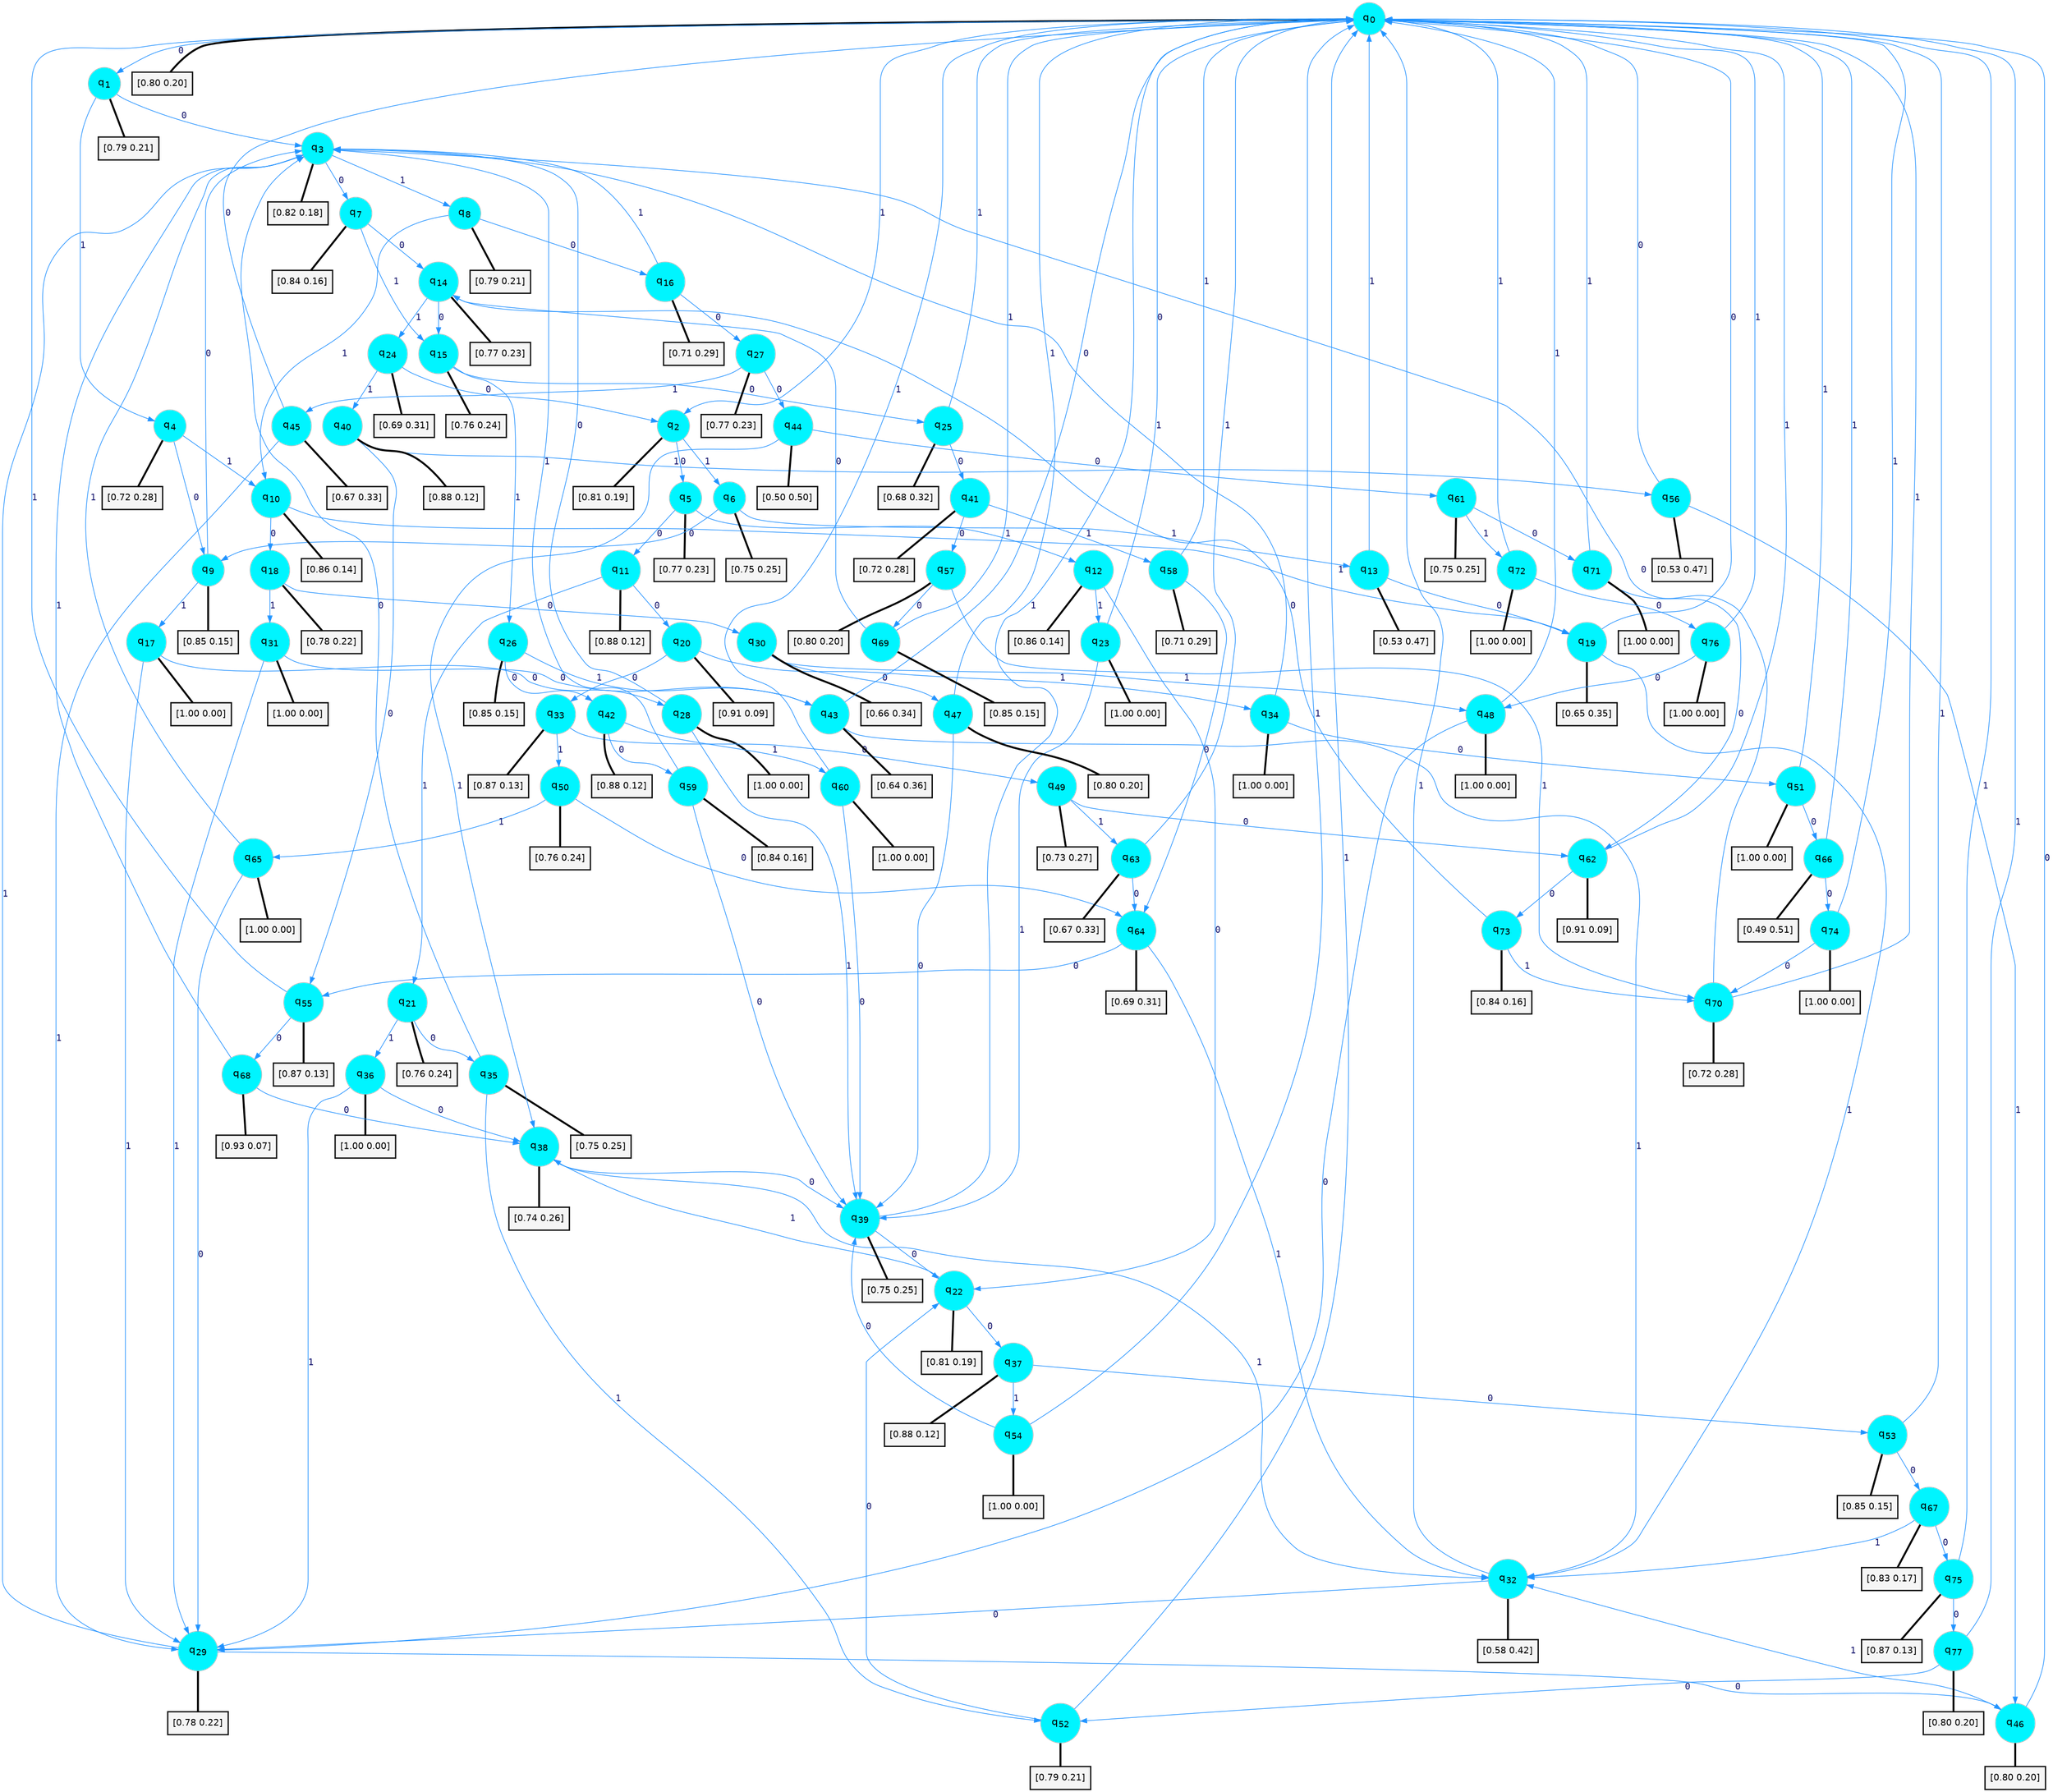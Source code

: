digraph G {
graph [
bgcolor=transparent, dpi=300, rankdir=TD, size="40,25"];
node [
color=gray, fillcolor=turquoise1, fontcolor=black, fontname=Helvetica, fontsize=16, fontweight=bold, shape=circle, style=filled];
edge [
arrowsize=1, color=dodgerblue1, fontcolor=midnightblue, fontname=courier, fontweight=bold, penwidth=1, style=solid, weight=20];
0[label=<q<SUB>0</SUB>>];
1[label=<q<SUB>1</SUB>>];
2[label=<q<SUB>2</SUB>>];
3[label=<q<SUB>3</SUB>>];
4[label=<q<SUB>4</SUB>>];
5[label=<q<SUB>5</SUB>>];
6[label=<q<SUB>6</SUB>>];
7[label=<q<SUB>7</SUB>>];
8[label=<q<SUB>8</SUB>>];
9[label=<q<SUB>9</SUB>>];
10[label=<q<SUB>10</SUB>>];
11[label=<q<SUB>11</SUB>>];
12[label=<q<SUB>12</SUB>>];
13[label=<q<SUB>13</SUB>>];
14[label=<q<SUB>14</SUB>>];
15[label=<q<SUB>15</SUB>>];
16[label=<q<SUB>16</SUB>>];
17[label=<q<SUB>17</SUB>>];
18[label=<q<SUB>18</SUB>>];
19[label=<q<SUB>19</SUB>>];
20[label=<q<SUB>20</SUB>>];
21[label=<q<SUB>21</SUB>>];
22[label=<q<SUB>22</SUB>>];
23[label=<q<SUB>23</SUB>>];
24[label=<q<SUB>24</SUB>>];
25[label=<q<SUB>25</SUB>>];
26[label=<q<SUB>26</SUB>>];
27[label=<q<SUB>27</SUB>>];
28[label=<q<SUB>28</SUB>>];
29[label=<q<SUB>29</SUB>>];
30[label=<q<SUB>30</SUB>>];
31[label=<q<SUB>31</SUB>>];
32[label=<q<SUB>32</SUB>>];
33[label=<q<SUB>33</SUB>>];
34[label=<q<SUB>34</SUB>>];
35[label=<q<SUB>35</SUB>>];
36[label=<q<SUB>36</SUB>>];
37[label=<q<SUB>37</SUB>>];
38[label=<q<SUB>38</SUB>>];
39[label=<q<SUB>39</SUB>>];
40[label=<q<SUB>40</SUB>>];
41[label=<q<SUB>41</SUB>>];
42[label=<q<SUB>42</SUB>>];
43[label=<q<SUB>43</SUB>>];
44[label=<q<SUB>44</SUB>>];
45[label=<q<SUB>45</SUB>>];
46[label=<q<SUB>46</SUB>>];
47[label=<q<SUB>47</SUB>>];
48[label=<q<SUB>48</SUB>>];
49[label=<q<SUB>49</SUB>>];
50[label=<q<SUB>50</SUB>>];
51[label=<q<SUB>51</SUB>>];
52[label=<q<SUB>52</SUB>>];
53[label=<q<SUB>53</SUB>>];
54[label=<q<SUB>54</SUB>>];
55[label=<q<SUB>55</SUB>>];
56[label=<q<SUB>56</SUB>>];
57[label=<q<SUB>57</SUB>>];
58[label=<q<SUB>58</SUB>>];
59[label=<q<SUB>59</SUB>>];
60[label=<q<SUB>60</SUB>>];
61[label=<q<SUB>61</SUB>>];
62[label=<q<SUB>62</SUB>>];
63[label=<q<SUB>63</SUB>>];
64[label=<q<SUB>64</SUB>>];
65[label=<q<SUB>65</SUB>>];
66[label=<q<SUB>66</SUB>>];
67[label=<q<SUB>67</SUB>>];
68[label=<q<SUB>68</SUB>>];
69[label=<q<SUB>69</SUB>>];
70[label=<q<SUB>70</SUB>>];
71[label=<q<SUB>71</SUB>>];
72[label=<q<SUB>72</SUB>>];
73[label=<q<SUB>73</SUB>>];
74[label=<q<SUB>74</SUB>>];
75[label=<q<SUB>75</SUB>>];
76[label=<q<SUB>76</SUB>>];
77[label=<q<SUB>77</SUB>>];
78[label="[0.80 0.20]", shape=box,fontcolor=black, fontname=Helvetica, fontsize=14, penwidth=2, fillcolor=whitesmoke,color=black];
79[label="[0.79 0.21]", shape=box,fontcolor=black, fontname=Helvetica, fontsize=14, penwidth=2, fillcolor=whitesmoke,color=black];
80[label="[0.81 0.19]", shape=box,fontcolor=black, fontname=Helvetica, fontsize=14, penwidth=2, fillcolor=whitesmoke,color=black];
81[label="[0.82 0.18]", shape=box,fontcolor=black, fontname=Helvetica, fontsize=14, penwidth=2, fillcolor=whitesmoke,color=black];
82[label="[0.72 0.28]", shape=box,fontcolor=black, fontname=Helvetica, fontsize=14, penwidth=2, fillcolor=whitesmoke,color=black];
83[label="[0.77 0.23]", shape=box,fontcolor=black, fontname=Helvetica, fontsize=14, penwidth=2, fillcolor=whitesmoke,color=black];
84[label="[0.75 0.25]", shape=box,fontcolor=black, fontname=Helvetica, fontsize=14, penwidth=2, fillcolor=whitesmoke,color=black];
85[label="[0.84 0.16]", shape=box,fontcolor=black, fontname=Helvetica, fontsize=14, penwidth=2, fillcolor=whitesmoke,color=black];
86[label="[0.79 0.21]", shape=box,fontcolor=black, fontname=Helvetica, fontsize=14, penwidth=2, fillcolor=whitesmoke,color=black];
87[label="[0.85 0.15]", shape=box,fontcolor=black, fontname=Helvetica, fontsize=14, penwidth=2, fillcolor=whitesmoke,color=black];
88[label="[0.86 0.14]", shape=box,fontcolor=black, fontname=Helvetica, fontsize=14, penwidth=2, fillcolor=whitesmoke,color=black];
89[label="[0.88 0.12]", shape=box,fontcolor=black, fontname=Helvetica, fontsize=14, penwidth=2, fillcolor=whitesmoke,color=black];
90[label="[0.86 0.14]", shape=box,fontcolor=black, fontname=Helvetica, fontsize=14, penwidth=2, fillcolor=whitesmoke,color=black];
91[label="[0.53 0.47]", shape=box,fontcolor=black, fontname=Helvetica, fontsize=14, penwidth=2, fillcolor=whitesmoke,color=black];
92[label="[0.77 0.23]", shape=box,fontcolor=black, fontname=Helvetica, fontsize=14, penwidth=2, fillcolor=whitesmoke,color=black];
93[label="[0.76 0.24]", shape=box,fontcolor=black, fontname=Helvetica, fontsize=14, penwidth=2, fillcolor=whitesmoke,color=black];
94[label="[0.71 0.29]", shape=box,fontcolor=black, fontname=Helvetica, fontsize=14, penwidth=2, fillcolor=whitesmoke,color=black];
95[label="[1.00 0.00]", shape=box,fontcolor=black, fontname=Helvetica, fontsize=14, penwidth=2, fillcolor=whitesmoke,color=black];
96[label="[0.78 0.22]", shape=box,fontcolor=black, fontname=Helvetica, fontsize=14, penwidth=2, fillcolor=whitesmoke,color=black];
97[label="[0.65 0.35]", shape=box,fontcolor=black, fontname=Helvetica, fontsize=14, penwidth=2, fillcolor=whitesmoke,color=black];
98[label="[0.91 0.09]", shape=box,fontcolor=black, fontname=Helvetica, fontsize=14, penwidth=2, fillcolor=whitesmoke,color=black];
99[label="[0.76 0.24]", shape=box,fontcolor=black, fontname=Helvetica, fontsize=14, penwidth=2, fillcolor=whitesmoke,color=black];
100[label="[0.81 0.19]", shape=box,fontcolor=black, fontname=Helvetica, fontsize=14, penwidth=2, fillcolor=whitesmoke,color=black];
101[label="[1.00 0.00]", shape=box,fontcolor=black, fontname=Helvetica, fontsize=14, penwidth=2, fillcolor=whitesmoke,color=black];
102[label="[0.69 0.31]", shape=box,fontcolor=black, fontname=Helvetica, fontsize=14, penwidth=2, fillcolor=whitesmoke,color=black];
103[label="[0.68 0.32]", shape=box,fontcolor=black, fontname=Helvetica, fontsize=14, penwidth=2, fillcolor=whitesmoke,color=black];
104[label="[0.85 0.15]", shape=box,fontcolor=black, fontname=Helvetica, fontsize=14, penwidth=2, fillcolor=whitesmoke,color=black];
105[label="[0.77 0.23]", shape=box,fontcolor=black, fontname=Helvetica, fontsize=14, penwidth=2, fillcolor=whitesmoke,color=black];
106[label="[1.00 0.00]", shape=box,fontcolor=black, fontname=Helvetica, fontsize=14, penwidth=2, fillcolor=whitesmoke,color=black];
107[label="[0.78 0.22]", shape=box,fontcolor=black, fontname=Helvetica, fontsize=14, penwidth=2, fillcolor=whitesmoke,color=black];
108[label="[0.66 0.34]", shape=box,fontcolor=black, fontname=Helvetica, fontsize=14, penwidth=2, fillcolor=whitesmoke,color=black];
109[label="[1.00 0.00]", shape=box,fontcolor=black, fontname=Helvetica, fontsize=14, penwidth=2, fillcolor=whitesmoke,color=black];
110[label="[0.58 0.42]", shape=box,fontcolor=black, fontname=Helvetica, fontsize=14, penwidth=2, fillcolor=whitesmoke,color=black];
111[label="[0.87 0.13]", shape=box,fontcolor=black, fontname=Helvetica, fontsize=14, penwidth=2, fillcolor=whitesmoke,color=black];
112[label="[1.00 0.00]", shape=box,fontcolor=black, fontname=Helvetica, fontsize=14, penwidth=2, fillcolor=whitesmoke,color=black];
113[label="[0.75 0.25]", shape=box,fontcolor=black, fontname=Helvetica, fontsize=14, penwidth=2, fillcolor=whitesmoke,color=black];
114[label="[1.00 0.00]", shape=box,fontcolor=black, fontname=Helvetica, fontsize=14, penwidth=2, fillcolor=whitesmoke,color=black];
115[label="[0.88 0.12]", shape=box,fontcolor=black, fontname=Helvetica, fontsize=14, penwidth=2, fillcolor=whitesmoke,color=black];
116[label="[0.74 0.26]", shape=box,fontcolor=black, fontname=Helvetica, fontsize=14, penwidth=2, fillcolor=whitesmoke,color=black];
117[label="[0.75 0.25]", shape=box,fontcolor=black, fontname=Helvetica, fontsize=14, penwidth=2, fillcolor=whitesmoke,color=black];
118[label="[0.88 0.12]", shape=box,fontcolor=black, fontname=Helvetica, fontsize=14, penwidth=2, fillcolor=whitesmoke,color=black];
119[label="[0.72 0.28]", shape=box,fontcolor=black, fontname=Helvetica, fontsize=14, penwidth=2, fillcolor=whitesmoke,color=black];
120[label="[0.88 0.12]", shape=box,fontcolor=black, fontname=Helvetica, fontsize=14, penwidth=2, fillcolor=whitesmoke,color=black];
121[label="[0.64 0.36]", shape=box,fontcolor=black, fontname=Helvetica, fontsize=14, penwidth=2, fillcolor=whitesmoke,color=black];
122[label="[0.50 0.50]", shape=box,fontcolor=black, fontname=Helvetica, fontsize=14, penwidth=2, fillcolor=whitesmoke,color=black];
123[label="[0.67 0.33]", shape=box,fontcolor=black, fontname=Helvetica, fontsize=14, penwidth=2, fillcolor=whitesmoke,color=black];
124[label="[0.80 0.20]", shape=box,fontcolor=black, fontname=Helvetica, fontsize=14, penwidth=2, fillcolor=whitesmoke,color=black];
125[label="[0.80 0.20]", shape=box,fontcolor=black, fontname=Helvetica, fontsize=14, penwidth=2, fillcolor=whitesmoke,color=black];
126[label="[1.00 0.00]", shape=box,fontcolor=black, fontname=Helvetica, fontsize=14, penwidth=2, fillcolor=whitesmoke,color=black];
127[label="[0.73 0.27]", shape=box,fontcolor=black, fontname=Helvetica, fontsize=14, penwidth=2, fillcolor=whitesmoke,color=black];
128[label="[0.76 0.24]", shape=box,fontcolor=black, fontname=Helvetica, fontsize=14, penwidth=2, fillcolor=whitesmoke,color=black];
129[label="[1.00 0.00]", shape=box,fontcolor=black, fontname=Helvetica, fontsize=14, penwidth=2, fillcolor=whitesmoke,color=black];
130[label="[0.79 0.21]", shape=box,fontcolor=black, fontname=Helvetica, fontsize=14, penwidth=2, fillcolor=whitesmoke,color=black];
131[label="[0.85 0.15]", shape=box,fontcolor=black, fontname=Helvetica, fontsize=14, penwidth=2, fillcolor=whitesmoke,color=black];
132[label="[1.00 0.00]", shape=box,fontcolor=black, fontname=Helvetica, fontsize=14, penwidth=2, fillcolor=whitesmoke,color=black];
133[label="[0.87 0.13]", shape=box,fontcolor=black, fontname=Helvetica, fontsize=14, penwidth=2, fillcolor=whitesmoke,color=black];
134[label="[0.53 0.47]", shape=box,fontcolor=black, fontname=Helvetica, fontsize=14, penwidth=2, fillcolor=whitesmoke,color=black];
135[label="[0.80 0.20]", shape=box,fontcolor=black, fontname=Helvetica, fontsize=14, penwidth=2, fillcolor=whitesmoke,color=black];
136[label="[0.71 0.29]", shape=box,fontcolor=black, fontname=Helvetica, fontsize=14, penwidth=2, fillcolor=whitesmoke,color=black];
137[label="[0.84 0.16]", shape=box,fontcolor=black, fontname=Helvetica, fontsize=14, penwidth=2, fillcolor=whitesmoke,color=black];
138[label="[1.00 0.00]", shape=box,fontcolor=black, fontname=Helvetica, fontsize=14, penwidth=2, fillcolor=whitesmoke,color=black];
139[label="[0.75 0.25]", shape=box,fontcolor=black, fontname=Helvetica, fontsize=14, penwidth=2, fillcolor=whitesmoke,color=black];
140[label="[0.91 0.09]", shape=box,fontcolor=black, fontname=Helvetica, fontsize=14, penwidth=2, fillcolor=whitesmoke,color=black];
141[label="[0.67 0.33]", shape=box,fontcolor=black, fontname=Helvetica, fontsize=14, penwidth=2, fillcolor=whitesmoke,color=black];
142[label="[0.69 0.31]", shape=box,fontcolor=black, fontname=Helvetica, fontsize=14, penwidth=2, fillcolor=whitesmoke,color=black];
143[label="[1.00 0.00]", shape=box,fontcolor=black, fontname=Helvetica, fontsize=14, penwidth=2, fillcolor=whitesmoke,color=black];
144[label="[0.49 0.51]", shape=box,fontcolor=black, fontname=Helvetica, fontsize=14, penwidth=2, fillcolor=whitesmoke,color=black];
145[label="[0.83 0.17]", shape=box,fontcolor=black, fontname=Helvetica, fontsize=14, penwidth=2, fillcolor=whitesmoke,color=black];
146[label="[0.93 0.07]", shape=box,fontcolor=black, fontname=Helvetica, fontsize=14, penwidth=2, fillcolor=whitesmoke,color=black];
147[label="[0.85 0.15]", shape=box,fontcolor=black, fontname=Helvetica, fontsize=14, penwidth=2, fillcolor=whitesmoke,color=black];
148[label="[0.72 0.28]", shape=box,fontcolor=black, fontname=Helvetica, fontsize=14, penwidth=2, fillcolor=whitesmoke,color=black];
149[label="[1.00 0.00]", shape=box,fontcolor=black, fontname=Helvetica, fontsize=14, penwidth=2, fillcolor=whitesmoke,color=black];
150[label="[1.00 0.00]", shape=box,fontcolor=black, fontname=Helvetica, fontsize=14, penwidth=2, fillcolor=whitesmoke,color=black];
151[label="[0.84 0.16]", shape=box,fontcolor=black, fontname=Helvetica, fontsize=14, penwidth=2, fillcolor=whitesmoke,color=black];
152[label="[1.00 0.00]", shape=box,fontcolor=black, fontname=Helvetica, fontsize=14, penwidth=2, fillcolor=whitesmoke,color=black];
153[label="[0.87 0.13]", shape=box,fontcolor=black, fontname=Helvetica, fontsize=14, penwidth=2, fillcolor=whitesmoke,color=black];
154[label="[1.00 0.00]", shape=box,fontcolor=black, fontname=Helvetica, fontsize=14, penwidth=2, fillcolor=whitesmoke,color=black];
155[label="[0.80 0.20]", shape=box,fontcolor=black, fontname=Helvetica, fontsize=14, penwidth=2, fillcolor=whitesmoke,color=black];
0->1 [label=0];
0->2 [label=1];
0->78 [arrowhead=none, penwidth=3,color=black];
1->3 [label=0];
1->4 [label=1];
1->79 [arrowhead=none, penwidth=3,color=black];
2->5 [label=0];
2->6 [label=1];
2->80 [arrowhead=none, penwidth=3,color=black];
3->7 [label=0];
3->8 [label=1];
3->81 [arrowhead=none, penwidth=3,color=black];
4->9 [label=0];
4->10 [label=1];
4->82 [arrowhead=none, penwidth=3,color=black];
5->11 [label=0];
5->12 [label=1];
5->83 [arrowhead=none, penwidth=3,color=black];
6->9 [label=0];
6->13 [label=1];
6->84 [arrowhead=none, penwidth=3,color=black];
7->14 [label=0];
7->15 [label=1];
7->85 [arrowhead=none, penwidth=3,color=black];
8->16 [label=0];
8->10 [label=1];
8->86 [arrowhead=none, penwidth=3,color=black];
9->3 [label=0];
9->17 [label=1];
9->87 [arrowhead=none, penwidth=3,color=black];
10->18 [label=0];
10->19 [label=1];
10->88 [arrowhead=none, penwidth=3,color=black];
11->20 [label=0];
11->21 [label=1];
11->89 [arrowhead=none, penwidth=3,color=black];
12->22 [label=0];
12->23 [label=1];
12->90 [arrowhead=none, penwidth=3,color=black];
13->19 [label=0];
13->0 [label=1];
13->91 [arrowhead=none, penwidth=3,color=black];
14->15 [label=0];
14->24 [label=1];
14->92 [arrowhead=none, penwidth=3,color=black];
15->25 [label=0];
15->26 [label=1];
15->93 [arrowhead=none, penwidth=3,color=black];
16->27 [label=0];
16->3 [label=1];
16->94 [arrowhead=none, penwidth=3,color=black];
17->28 [label=0];
17->29 [label=1];
17->95 [arrowhead=none, penwidth=3,color=black];
18->30 [label=0];
18->31 [label=1];
18->96 [arrowhead=none, penwidth=3,color=black];
19->0 [label=0];
19->32 [label=1];
19->97 [arrowhead=none, penwidth=3,color=black];
20->33 [label=0];
20->34 [label=1];
20->98 [arrowhead=none, penwidth=3,color=black];
21->35 [label=0];
21->36 [label=1];
21->99 [arrowhead=none, penwidth=3,color=black];
22->37 [label=0];
22->38 [label=1];
22->100 [arrowhead=none, penwidth=3,color=black];
23->0 [label=0];
23->39 [label=1];
23->101 [arrowhead=none, penwidth=3,color=black];
24->2 [label=0];
24->40 [label=1];
24->102 [arrowhead=none, penwidth=3,color=black];
25->41 [label=0];
25->0 [label=1];
25->103 [arrowhead=none, penwidth=3,color=black];
26->42 [label=0];
26->43 [label=1];
26->104 [arrowhead=none, penwidth=3,color=black];
27->44 [label=0];
27->45 [label=1];
27->105 [arrowhead=none, penwidth=3,color=black];
28->3 [label=0];
28->39 [label=1];
28->106 [arrowhead=none, penwidth=3,color=black];
29->46 [label=0];
29->3 [label=1];
29->107 [arrowhead=none, penwidth=3,color=black];
30->47 [label=0];
30->48 [label=1];
30->108 [arrowhead=none, penwidth=3,color=black];
31->43 [label=0];
31->29 [label=1];
31->109 [arrowhead=none, penwidth=3,color=black];
32->29 [label=0];
32->0 [label=1];
32->110 [arrowhead=none, penwidth=3,color=black];
33->49 [label=0];
33->50 [label=1];
33->111 [arrowhead=none, penwidth=3,color=black];
34->51 [label=0];
34->3 [label=1];
34->112 [arrowhead=none, penwidth=3,color=black];
35->3 [label=0];
35->52 [label=1];
35->113 [arrowhead=none, penwidth=3,color=black];
36->38 [label=0];
36->29 [label=1];
36->114 [arrowhead=none, penwidth=3,color=black];
37->53 [label=0];
37->54 [label=1];
37->115 [arrowhead=none, penwidth=3,color=black];
38->39 [label=0];
38->32 [label=1];
38->116 [arrowhead=none, penwidth=3,color=black];
39->22 [label=0];
39->0 [label=1];
39->117 [arrowhead=none, penwidth=3,color=black];
40->55 [label=0];
40->56 [label=1];
40->118 [arrowhead=none, penwidth=3,color=black];
41->57 [label=0];
41->58 [label=1];
41->119 [arrowhead=none, penwidth=3,color=black];
42->59 [label=0];
42->60 [label=1];
42->120 [arrowhead=none, penwidth=3,color=black];
43->0 [label=0];
43->32 [label=1];
43->121 [arrowhead=none, penwidth=3,color=black];
44->61 [label=0];
44->38 [label=1];
44->122 [arrowhead=none, penwidth=3,color=black];
45->0 [label=0];
45->29 [label=1];
45->123 [arrowhead=none, penwidth=3,color=black];
46->0 [label=0];
46->32 [label=1];
46->124 [arrowhead=none, penwidth=3,color=black];
47->39 [label=0];
47->0 [label=1];
47->125 [arrowhead=none, penwidth=3,color=black];
48->29 [label=0];
48->0 [label=1];
48->126 [arrowhead=none, penwidth=3,color=black];
49->62 [label=0];
49->63 [label=1];
49->127 [arrowhead=none, penwidth=3,color=black];
50->64 [label=0];
50->65 [label=1];
50->128 [arrowhead=none, penwidth=3,color=black];
51->66 [label=0];
51->0 [label=1];
51->129 [arrowhead=none, penwidth=3,color=black];
52->22 [label=0];
52->0 [label=1];
52->130 [arrowhead=none, penwidth=3,color=black];
53->67 [label=0];
53->0 [label=1];
53->131 [arrowhead=none, penwidth=3,color=black];
54->39 [label=0];
54->0 [label=1];
54->132 [arrowhead=none, penwidth=3,color=black];
55->68 [label=0];
55->0 [label=1];
55->133 [arrowhead=none, penwidth=3,color=black];
56->0 [label=0];
56->46 [label=1];
56->134 [arrowhead=none, penwidth=3,color=black];
57->69 [label=0];
57->70 [label=1];
57->135 [arrowhead=none, penwidth=3,color=black];
58->64 [label=0];
58->0 [label=1];
58->136 [arrowhead=none, penwidth=3,color=black];
59->39 [label=0];
59->3 [label=1];
59->137 [arrowhead=none, penwidth=3,color=black];
60->39 [label=0];
60->0 [label=1];
60->138 [arrowhead=none, penwidth=3,color=black];
61->71 [label=0];
61->72 [label=1];
61->139 [arrowhead=none, penwidth=3,color=black];
62->73 [label=0];
62->0 [label=1];
62->140 [arrowhead=none, penwidth=3,color=black];
63->64 [label=0];
63->0 [label=1];
63->141 [arrowhead=none, penwidth=3,color=black];
64->55 [label=0];
64->32 [label=1];
64->142 [arrowhead=none, penwidth=3,color=black];
65->29 [label=0];
65->3 [label=1];
65->143 [arrowhead=none, penwidth=3,color=black];
66->74 [label=0];
66->0 [label=1];
66->144 [arrowhead=none, penwidth=3,color=black];
67->75 [label=0];
67->32 [label=1];
67->145 [arrowhead=none, penwidth=3,color=black];
68->38 [label=0];
68->3 [label=1];
68->146 [arrowhead=none, penwidth=3,color=black];
69->14 [label=0];
69->0 [label=1];
69->147 [arrowhead=none, penwidth=3,color=black];
70->3 [label=0];
70->0 [label=1];
70->148 [arrowhead=none, penwidth=3,color=black];
71->62 [label=0];
71->0 [label=1];
71->149 [arrowhead=none, penwidth=3,color=black];
72->76 [label=0];
72->0 [label=1];
72->150 [arrowhead=none, penwidth=3,color=black];
73->14 [label=0];
73->70 [label=1];
73->151 [arrowhead=none, penwidth=3,color=black];
74->70 [label=0];
74->0 [label=1];
74->152 [arrowhead=none, penwidth=3,color=black];
75->77 [label=0];
75->0 [label=1];
75->153 [arrowhead=none, penwidth=3,color=black];
76->48 [label=0];
76->0 [label=1];
76->154 [arrowhead=none, penwidth=3,color=black];
77->52 [label=0];
77->0 [label=1];
77->155 [arrowhead=none, penwidth=3,color=black];
}
